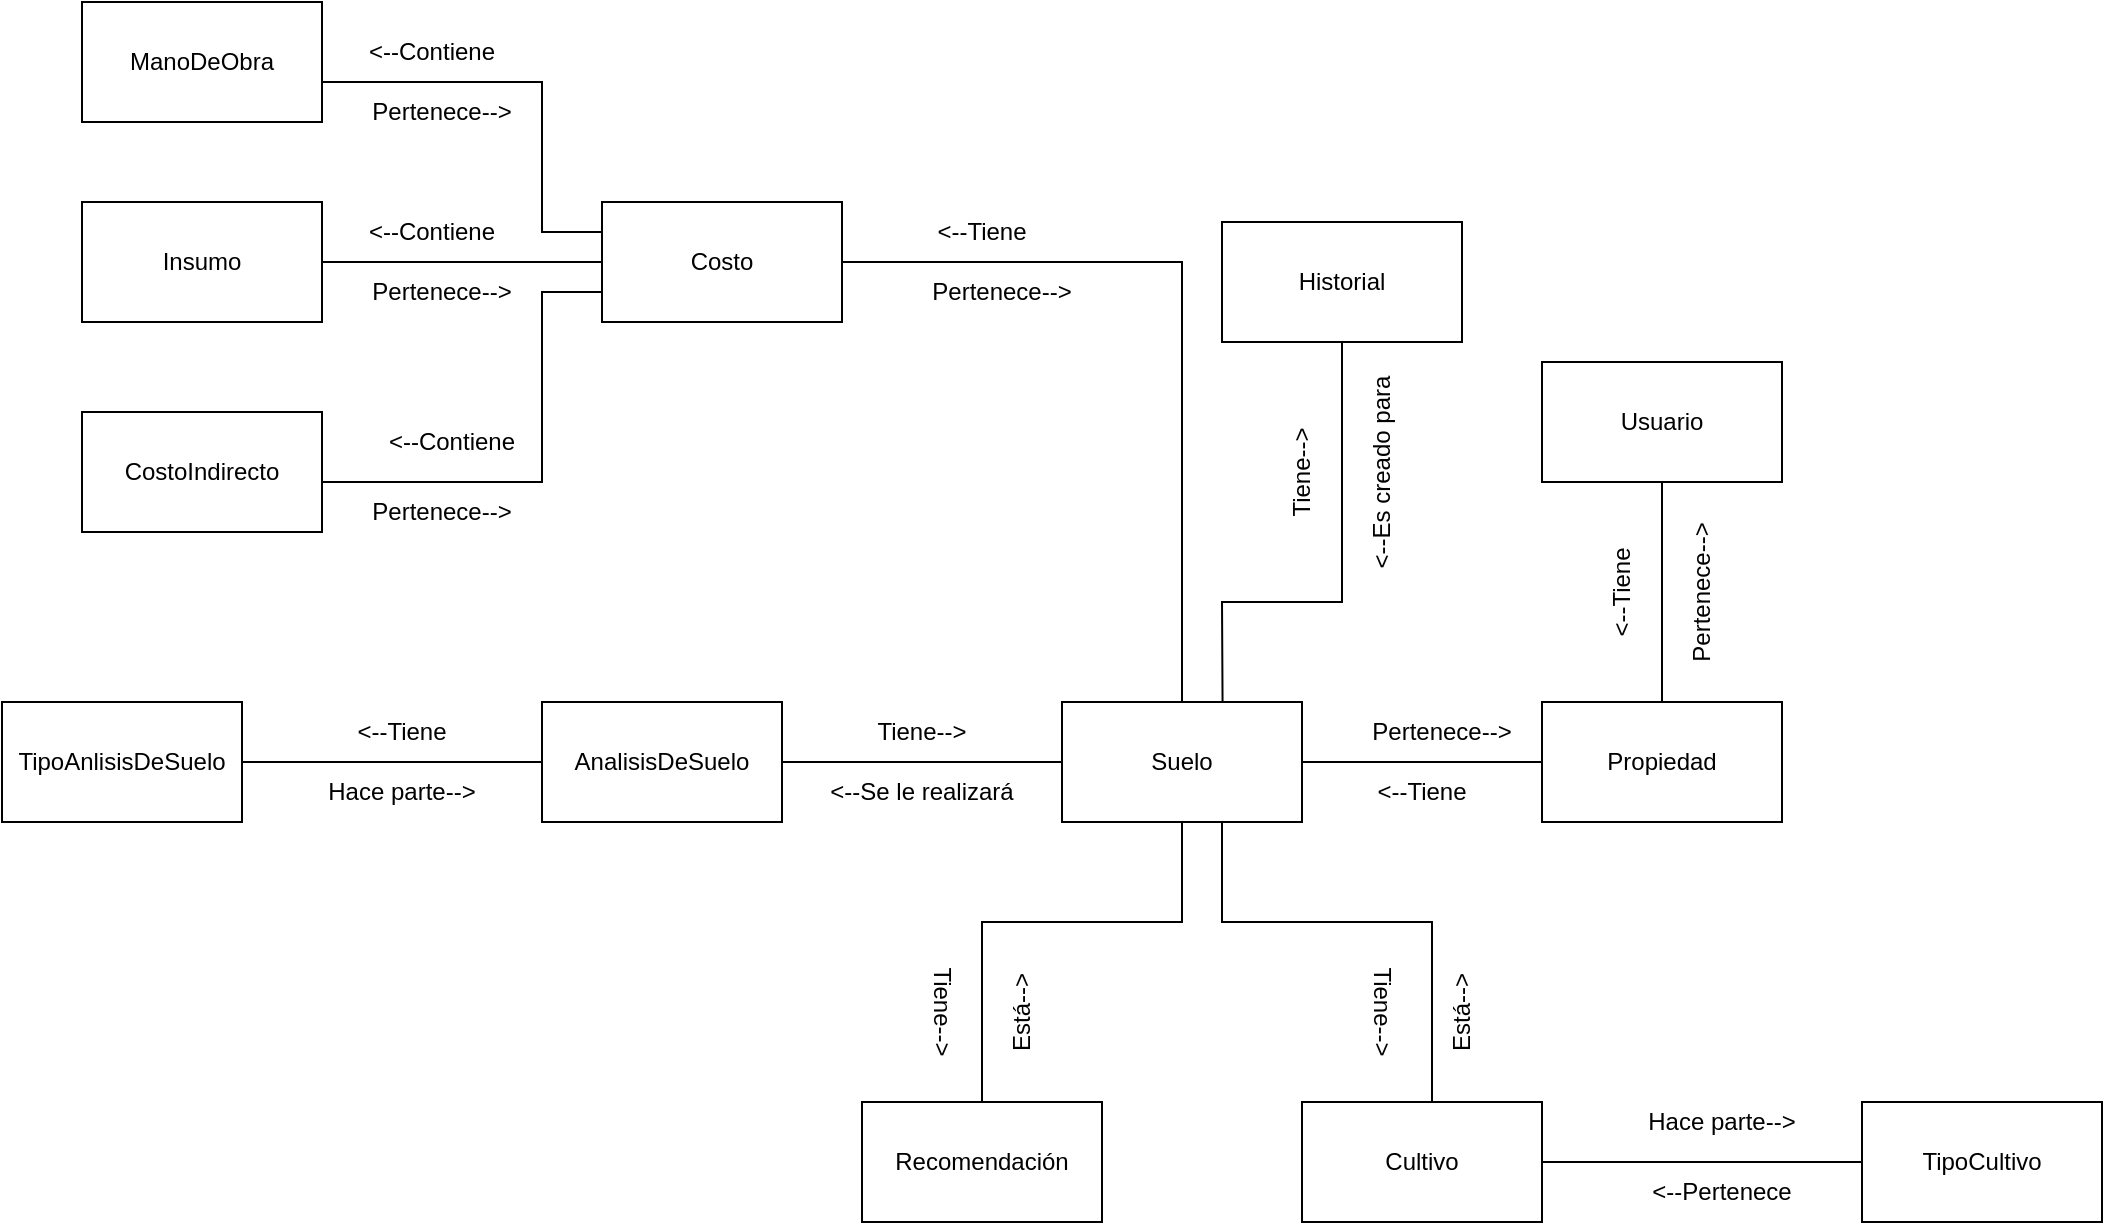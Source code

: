 <mxfile version="21.0.2" type="github">
  <diagram name="Página-1" id="VM4DMKes7zrzFQn_ShIZ">
    <mxGraphModel dx="1707" dy="1659" grid="1" gridSize="10" guides="1" tooltips="1" connect="1" arrows="1" fold="1" page="1" pageScale="1" pageWidth="827" pageHeight="1169" math="0" shadow="0">
      <root>
        <mxCell id="0" />
        <mxCell id="1" parent="0" />
        <mxCell id="wAAVuN6HU1YgThgMk9Jp-1" value="AnalisisDeSuelo" style="rounded=0;whiteSpace=wrap;html=1;" parent="1" vertex="1">
          <mxGeometry x="-110" y="170" width="120" height="60" as="geometry" />
        </mxCell>
        <mxCell id="gtoM_6XYmSIpQko0jhc2-1" value="Suelo" style="rounded=0;whiteSpace=wrap;html=1;" parent="1" vertex="1">
          <mxGeometry x="150" y="170" width="120" height="60" as="geometry" />
        </mxCell>
        <mxCell id="gtoM_6XYmSIpQko0jhc2-4" value="" style="endArrow=none;html=1;rounded=0;entryX=0;entryY=0.5;entryDx=0;entryDy=0;" parent="1" target="gtoM_6XYmSIpQko0jhc2-1" edge="1">
          <mxGeometry width="50" height="50" relative="1" as="geometry">
            <mxPoint x="10" y="200" as="sourcePoint" />
            <mxPoint x="60" y="150" as="targetPoint" />
          </mxGeometry>
        </mxCell>
        <mxCell id="gtoM_6XYmSIpQko0jhc2-5" value="Usuario" style="rounded=0;whiteSpace=wrap;html=1;" parent="1" vertex="1">
          <mxGeometry x="390" width="120" height="60" as="geometry" />
        </mxCell>
        <mxCell id="gtoM_6XYmSIpQko0jhc2-12" value="Tiene--&amp;gt;" style="text;html=1;strokeColor=none;fillColor=none;align=center;verticalAlign=middle;whiteSpace=wrap;rounded=0;" parent="1" vertex="1">
          <mxGeometry x="50" y="170" width="60" height="30" as="geometry" />
        </mxCell>
        <mxCell id="gtoM_6XYmSIpQko0jhc2-13" value="&amp;lt;--Se le realizará" style="text;html=1;strokeColor=none;fillColor=none;align=center;verticalAlign=middle;whiteSpace=wrap;rounded=0;" parent="1" vertex="1">
          <mxGeometry x="30" y="200" width="100" height="30" as="geometry" />
        </mxCell>
        <mxCell id="gtoM_6XYmSIpQko0jhc2-14" value="Propiedad" style="rounded=0;whiteSpace=wrap;html=1;" parent="1" vertex="1">
          <mxGeometry x="390" y="170" width="120" height="60" as="geometry" />
        </mxCell>
        <mxCell id="EihlM_Xke5t3C62atEJj-1" value="" style="endArrow=none;html=1;rounded=0;entryX=0;entryY=0.5;entryDx=0;entryDy=0;" parent="1" target="gtoM_6XYmSIpQko0jhc2-14" edge="1">
          <mxGeometry width="50" height="50" relative="1" as="geometry">
            <mxPoint x="270" y="200" as="sourcePoint" />
            <mxPoint x="320" y="150" as="targetPoint" />
          </mxGeometry>
        </mxCell>
        <mxCell id="EihlM_Xke5t3C62atEJj-2" value="Pertenece--&amp;gt;" style="text;html=1;strokeColor=none;fillColor=none;align=center;verticalAlign=middle;whiteSpace=wrap;rounded=0;" parent="1" vertex="1">
          <mxGeometry x="300" y="170" width="80" height="30" as="geometry" />
        </mxCell>
        <mxCell id="nHzaXoaMLMGKjQFt03uS-1" value="" style="endArrow=none;html=1;rounded=0;exitX=0.5;exitY=0;exitDx=0;exitDy=0;" parent="1" source="gtoM_6XYmSIpQko0jhc2-14" edge="1">
          <mxGeometry width="50" height="50" relative="1" as="geometry">
            <mxPoint x="450" y="160" as="sourcePoint" />
            <mxPoint x="450" y="60" as="targetPoint" />
          </mxGeometry>
        </mxCell>
        <mxCell id="nHzaXoaMLMGKjQFt03uS-2" value="&amp;lt;--Tiene" style="text;html=1;strokeColor=none;fillColor=none;align=center;verticalAlign=middle;whiteSpace=wrap;rounded=0;" parent="1" vertex="1">
          <mxGeometry x="290" y="200" width="80" height="30" as="geometry" />
        </mxCell>
        <mxCell id="nHzaXoaMLMGKjQFt03uS-3" value="Pertenece--&amp;gt;" style="text;html=1;strokeColor=none;fillColor=none;align=center;verticalAlign=middle;whiteSpace=wrap;rounded=0;rotation=270;" parent="1" vertex="1">
          <mxGeometry x="430" y="100" width="80" height="30" as="geometry" />
        </mxCell>
        <mxCell id="nHzaXoaMLMGKjQFt03uS-4" value="&amp;lt;--Tiene" style="text;html=1;strokeColor=none;fillColor=none;align=center;verticalAlign=middle;whiteSpace=wrap;rounded=0;rotation=270;" parent="1" vertex="1">
          <mxGeometry x="390" y="100" width="80" height="30" as="geometry" />
        </mxCell>
        <mxCell id="TpQG6C9cROLoZ1MlETch-1" value="Insumo" style="rounded=0;whiteSpace=wrap;html=1;" vertex="1" parent="1">
          <mxGeometry x="-340" y="-80" width="120" height="60" as="geometry" />
        </mxCell>
        <mxCell id="TpQG6C9cROLoZ1MlETch-2" value="ManoDeObra" style="rounded=0;whiteSpace=wrap;html=1;" vertex="1" parent="1">
          <mxGeometry x="-340" y="-180" width="120" height="60" as="geometry" />
        </mxCell>
        <mxCell id="TpQG6C9cROLoZ1MlETch-3" value="Recomendación" style="rounded=0;whiteSpace=wrap;html=1;" vertex="1" parent="1">
          <mxGeometry x="50" y="370" width="120" height="60" as="geometry" />
        </mxCell>
        <mxCell id="TpQG6C9cROLoZ1MlETch-4" value="Cultivo" style="rounded=0;whiteSpace=wrap;html=1;" vertex="1" parent="1">
          <mxGeometry x="270" y="370" width="120" height="60" as="geometry" />
        </mxCell>
        <mxCell id="TpQG6C9cROLoZ1MlETch-6" value="Tiene--&amp;gt;" style="text;html=1;strokeColor=none;fillColor=none;align=center;verticalAlign=middle;whiteSpace=wrap;rounded=0;rotation=90;" vertex="1" parent="1">
          <mxGeometry x="280" y="310" width="60" height="30" as="geometry" />
        </mxCell>
        <mxCell id="TpQG6C9cROLoZ1MlETch-7" value="Está--&amp;gt;" style="text;html=1;strokeColor=none;fillColor=none;align=center;verticalAlign=middle;whiteSpace=wrap;rounded=0;rotation=270;" vertex="1" parent="1">
          <mxGeometry x="310" y="310" width="80" height="30" as="geometry" />
        </mxCell>
        <mxCell id="TpQG6C9cROLoZ1MlETch-8" value="Historial" style="rounded=0;whiteSpace=wrap;html=1;" vertex="1" parent="1">
          <mxGeometry x="230" y="-70" width="120" height="60" as="geometry" />
        </mxCell>
        <mxCell id="TpQG6C9cROLoZ1MlETch-9" value="" style="endArrow=none;html=1;rounded=0;entryX=0.5;entryY=1;entryDx=0;entryDy=0;exitX=0.669;exitY=-0.007;exitDx=0;exitDy=0;exitPerimeter=0;" edge="1" parent="1" source="gtoM_6XYmSIpQko0jhc2-1" target="TpQG6C9cROLoZ1MlETch-8">
          <mxGeometry width="50" height="50" relative="1" as="geometry">
            <mxPoint x="220" y="170" as="sourcePoint" />
            <mxPoint x="210" y="60" as="targetPoint" />
            <Array as="points">
              <mxPoint x="230" y="120" />
              <mxPoint x="290" y="120" />
            </Array>
          </mxGeometry>
        </mxCell>
        <mxCell id="TpQG6C9cROLoZ1MlETch-10" value="Tiene--&amp;gt;" style="text;html=1;strokeColor=none;fillColor=none;align=center;verticalAlign=middle;whiteSpace=wrap;rounded=0;rotation=270;" vertex="1" parent="1">
          <mxGeometry x="230" y="40" width="80" height="30" as="geometry" />
        </mxCell>
        <mxCell id="TpQG6C9cROLoZ1MlETch-11" value="TipoAnlisisDeSuelo" style="rounded=0;whiteSpace=wrap;html=1;" vertex="1" parent="1">
          <mxGeometry x="-380" y="170" width="120" height="60" as="geometry" />
        </mxCell>
        <mxCell id="TpQG6C9cROLoZ1MlETch-12" value="" style="endArrow=none;html=1;rounded=0;entryX=0;entryY=0.5;entryDx=0;entryDy=0;" edge="1" parent="1" target="wAAVuN6HU1YgThgMk9Jp-1">
          <mxGeometry width="50" height="50" relative="1" as="geometry">
            <mxPoint x="-260" y="200" as="sourcePoint" />
            <mxPoint x="-210" y="150" as="targetPoint" />
          </mxGeometry>
        </mxCell>
        <mxCell id="TpQG6C9cROLoZ1MlETch-13" value="&amp;lt;--Tiene" style="text;html=1;strokeColor=none;fillColor=none;align=center;verticalAlign=middle;whiteSpace=wrap;rounded=0;" vertex="1" parent="1">
          <mxGeometry x="-210" y="170" width="60" height="30" as="geometry" />
        </mxCell>
        <mxCell id="TpQG6C9cROLoZ1MlETch-14" value="Hace parte--&amp;gt;" style="text;html=1;strokeColor=none;fillColor=none;align=center;verticalAlign=middle;whiteSpace=wrap;rounded=0;" vertex="1" parent="1">
          <mxGeometry x="-220" y="200" width="80" height="30" as="geometry" />
        </mxCell>
        <mxCell id="TpQG6C9cROLoZ1MlETch-19" value="" style="endArrow=none;html=1;rounded=0;" edge="1" parent="1">
          <mxGeometry width="50" height="50" relative="1" as="geometry">
            <mxPoint x="335" y="370" as="sourcePoint" />
            <mxPoint x="230" y="230" as="targetPoint" />
            <Array as="points">
              <mxPoint x="335" y="280" />
              <mxPoint x="230" y="280" />
            </Array>
          </mxGeometry>
        </mxCell>
        <mxCell id="TpQG6C9cROLoZ1MlETch-20" value="" style="endArrow=none;html=1;rounded=0;entryX=0.5;entryY=1;entryDx=0;entryDy=0;exitX=0.5;exitY=0;exitDx=0;exitDy=0;" edge="1" parent="1" source="TpQG6C9cROLoZ1MlETch-3" target="gtoM_6XYmSIpQko0jhc2-1">
          <mxGeometry width="50" height="50" relative="1" as="geometry">
            <mxPoint x="110" y="350" as="sourcePoint" />
            <mxPoint x="110" y="290" as="targetPoint" />
            <Array as="points">
              <mxPoint x="110" y="280" />
              <mxPoint x="210" y="280" />
            </Array>
          </mxGeometry>
        </mxCell>
        <mxCell id="TpQG6C9cROLoZ1MlETch-22" value="Tiene--&amp;gt;" style="text;html=1;strokeColor=none;fillColor=none;align=center;verticalAlign=middle;whiteSpace=wrap;rounded=0;rotation=90;" vertex="1" parent="1">
          <mxGeometry x="60" y="310" width="60" height="30" as="geometry" />
        </mxCell>
        <mxCell id="TpQG6C9cROLoZ1MlETch-23" value="Está--&amp;gt;" style="text;html=1;strokeColor=none;fillColor=none;align=center;verticalAlign=middle;whiteSpace=wrap;rounded=0;rotation=270;" vertex="1" parent="1">
          <mxGeometry x="90" y="310" width="80" height="30" as="geometry" />
        </mxCell>
        <mxCell id="TpQG6C9cROLoZ1MlETch-24" value="&amp;lt;--Es creado para" style="text;html=1;strokeColor=none;fillColor=none;align=center;verticalAlign=middle;whiteSpace=wrap;rounded=0;rotation=270;" vertex="1" parent="1">
          <mxGeometry x="260" y="40" width="100" height="30" as="geometry" />
        </mxCell>
        <mxCell id="TpQG6C9cROLoZ1MlETch-25" value="TipoCultivo" style="rounded=0;whiteSpace=wrap;html=1;" vertex="1" parent="1">
          <mxGeometry x="550" y="370" width="120" height="60" as="geometry" />
        </mxCell>
        <mxCell id="TpQG6C9cROLoZ1MlETch-26" value="" style="endArrow=none;html=1;rounded=0;entryX=0;entryY=0.5;entryDx=0;entryDy=0;" edge="1" parent="1" target="TpQG6C9cROLoZ1MlETch-25">
          <mxGeometry width="50" height="50" relative="1" as="geometry">
            <mxPoint x="390" y="400" as="sourcePoint" />
            <mxPoint x="440" y="350" as="targetPoint" />
          </mxGeometry>
        </mxCell>
        <mxCell id="TpQG6C9cROLoZ1MlETch-27" value="&amp;lt;--Pertenece" style="text;html=1;strokeColor=none;fillColor=none;align=center;verticalAlign=middle;whiteSpace=wrap;rounded=0;" vertex="1" parent="1">
          <mxGeometry x="440" y="400" width="80" height="30" as="geometry" />
        </mxCell>
        <mxCell id="TpQG6C9cROLoZ1MlETch-28" value="Hace parte--&amp;gt;" style="text;html=1;strokeColor=none;fillColor=none;align=center;verticalAlign=middle;whiteSpace=wrap;rounded=0;" vertex="1" parent="1">
          <mxGeometry x="440" y="365" width="80" height="30" as="geometry" />
        </mxCell>
        <mxCell id="TpQG6C9cROLoZ1MlETch-29" value="CostoIndirecto" style="rounded=0;whiteSpace=wrap;html=1;" vertex="1" parent="1">
          <mxGeometry x="-340" y="25" width="120" height="60" as="geometry" />
        </mxCell>
        <mxCell id="TpQG6C9cROLoZ1MlETch-30" value="Costo" style="rounded=0;whiteSpace=wrap;html=1;" vertex="1" parent="1">
          <mxGeometry x="-80" y="-80" width="120" height="60" as="geometry" />
        </mxCell>
        <mxCell id="TpQG6C9cROLoZ1MlETch-31" value="" style="endArrow=none;html=1;rounded=0;entryX=1;entryY=0.5;entryDx=0;entryDy=0;exitX=0.5;exitY=0;exitDx=0;exitDy=0;" edge="1" parent="1" source="gtoM_6XYmSIpQko0jhc2-1" target="TpQG6C9cROLoZ1MlETch-30">
          <mxGeometry width="50" height="50" relative="1" as="geometry">
            <mxPoint x="200" y="160" as="sourcePoint" />
            <mxPoint x="240" y="120" as="targetPoint" />
            <Array as="points">
              <mxPoint x="210" y="-50" />
            </Array>
          </mxGeometry>
        </mxCell>
        <mxCell id="TpQG6C9cROLoZ1MlETch-34" value="&amp;lt;--Tiene" style="text;html=1;strokeColor=none;fillColor=none;align=center;verticalAlign=middle;whiteSpace=wrap;rounded=0;" vertex="1" parent="1">
          <mxGeometry x="80" y="-80" width="60" height="30" as="geometry" />
        </mxCell>
        <mxCell id="TpQG6C9cROLoZ1MlETch-35" value="Pertenece--&amp;gt;" style="text;html=1;strokeColor=none;fillColor=none;align=center;verticalAlign=middle;whiteSpace=wrap;rounded=0;" vertex="1" parent="1">
          <mxGeometry x="80" y="-50" width="80" height="30" as="geometry" />
        </mxCell>
        <mxCell id="TpQG6C9cROLoZ1MlETch-37" value="" style="endArrow=none;html=1;rounded=0;entryX=0;entryY=0.5;entryDx=0;entryDy=0;exitX=1;exitY=0.5;exitDx=0;exitDy=0;" edge="1" parent="1" source="TpQG6C9cROLoZ1MlETch-1" target="TpQG6C9cROLoZ1MlETch-30">
          <mxGeometry width="50" height="50" relative="1" as="geometry">
            <mxPoint x="-320" y="20" as="sourcePoint" />
            <mxPoint x="-270" y="-30" as="targetPoint" />
          </mxGeometry>
        </mxCell>
        <mxCell id="TpQG6C9cROLoZ1MlETch-38" value="" style="endArrow=none;html=1;rounded=0;entryX=0;entryY=0.25;entryDx=0;entryDy=0;" edge="1" parent="1" target="TpQG6C9cROLoZ1MlETch-30">
          <mxGeometry width="50" height="50" relative="1" as="geometry">
            <mxPoint x="-220" y="-140" as="sourcePoint" />
            <mxPoint x="-170" y="-190" as="targetPoint" />
            <Array as="points">
              <mxPoint x="-110" y="-140" />
              <mxPoint x="-110" y="-65" />
            </Array>
          </mxGeometry>
        </mxCell>
        <mxCell id="TpQG6C9cROLoZ1MlETch-39" value="" style="endArrow=none;html=1;rounded=0;entryX=0;entryY=0.75;entryDx=0;entryDy=0;" edge="1" parent="1" target="TpQG6C9cROLoZ1MlETch-30">
          <mxGeometry width="50" height="50" relative="1" as="geometry">
            <mxPoint x="-220" y="60" as="sourcePoint" />
            <mxPoint x="-170" y="10" as="targetPoint" />
            <Array as="points">
              <mxPoint x="-110" y="60" />
              <mxPoint x="-110" y="-35" />
            </Array>
          </mxGeometry>
        </mxCell>
        <mxCell id="TpQG6C9cROLoZ1MlETch-40" value="&amp;lt;--Contiene" style="text;html=1;strokeColor=none;fillColor=none;align=center;verticalAlign=middle;whiteSpace=wrap;rounded=0;" vertex="1" parent="1">
          <mxGeometry x="-200" y="-170" width="70" height="30" as="geometry" />
        </mxCell>
        <mxCell id="TpQG6C9cROLoZ1MlETch-42" value="&amp;lt;--Contiene" style="text;html=1;strokeColor=none;fillColor=none;align=center;verticalAlign=middle;whiteSpace=wrap;rounded=0;" vertex="1" parent="1">
          <mxGeometry x="-200" y="-80" width="70" height="30" as="geometry" />
        </mxCell>
        <mxCell id="TpQG6C9cROLoZ1MlETch-43" value="&amp;lt;--Contiene" style="text;html=1;strokeColor=none;fillColor=none;align=center;verticalAlign=middle;whiteSpace=wrap;rounded=0;" vertex="1" parent="1">
          <mxGeometry x="-190" y="25" width="70" height="30" as="geometry" />
        </mxCell>
        <mxCell id="TpQG6C9cROLoZ1MlETch-44" value="Pertenece--&amp;gt;" style="text;html=1;strokeColor=none;fillColor=none;align=center;verticalAlign=middle;whiteSpace=wrap;rounded=0;" vertex="1" parent="1">
          <mxGeometry x="-200" y="-140" width="80" height="30" as="geometry" />
        </mxCell>
        <mxCell id="TpQG6C9cROLoZ1MlETch-45" value="Pertenece--&amp;gt;" style="text;html=1;strokeColor=none;fillColor=none;align=center;verticalAlign=middle;whiteSpace=wrap;rounded=0;" vertex="1" parent="1">
          <mxGeometry x="-200" y="-50" width="80" height="30" as="geometry" />
        </mxCell>
        <mxCell id="TpQG6C9cROLoZ1MlETch-46" value="Pertenece--&amp;gt;" style="text;html=1;strokeColor=none;fillColor=none;align=center;verticalAlign=middle;whiteSpace=wrap;rounded=0;" vertex="1" parent="1">
          <mxGeometry x="-200" y="60" width="80" height="30" as="geometry" />
        </mxCell>
      </root>
    </mxGraphModel>
  </diagram>
</mxfile>
